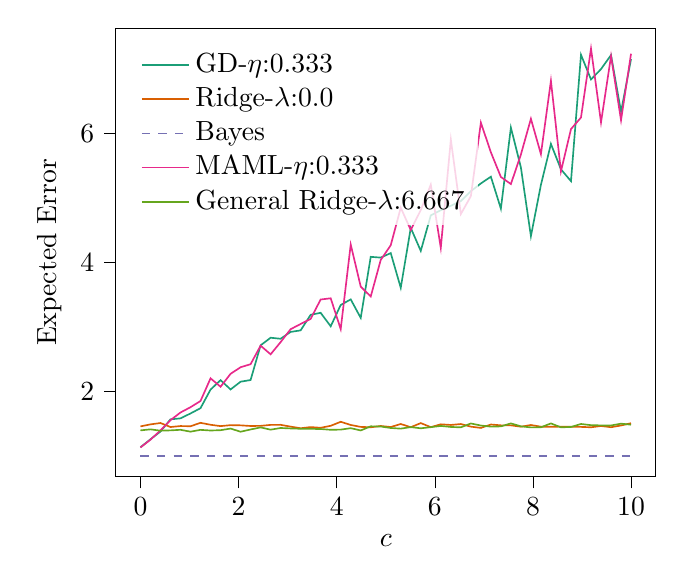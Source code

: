 % This file was created with tikzplotlib v0.10.1.
\begin{tikzpicture}

\definecolor{chocolate217952}{RGB}{217,95,2}
\definecolor{darkcyan27158119}{RGB}{27,158,119}
\definecolor{darkgray176}{RGB}{176,176,176}
\definecolor{deeppink23141138}{RGB}{231,41,138}
\definecolor{lightslategray117112179}{RGB}{117,112,179}
\definecolor{olivedrab10216630}{RGB}{102,166,30}

\begin{axis}[
legend cell align={left},
legend style={
  fill opacity=0.8,
  draw opacity=1,
  text opacity=1,
  at={(0.03,0.97)},
  anchor=north west,
  draw=none
},
tick align=outside,
tick pos=left,
x grid style={darkgray176},
xlabel={\(\displaystyle c\)},
xmin=-0.5, xmax=10.5,
xtick style={color=black},
y grid style={darkgray176},
ylabel={Expected Error},
ymin=0.684, ymax=7.628,
ytick style={color=black}
]
\addplot [semithick, darkcyan27158119]
table {%
0 1.138
0.204 1.261
0.408 1.381
0.612 1.57
0.816 1.585
1.02 1.661
1.224 1.743
1.429 2.031
1.633 2.177
1.837 2.033
2.041 2.153
2.245 2.179
2.449 2.716
2.653 2.834
2.857 2.818
3.061 2.924
3.265 2.948
3.469 3.189
3.673 3.22
3.878 3.011
4.082 3.341
4.286 3.428
4.49 3.141
4.694 4.087
4.898 4.075
5.102 4.145
5.306 3.607
5.51 4.535
5.714 4.179
5.918 4.729
6.122 4.81
6.327 4.878
6.531 4.951
6.735 5.104
6.939 5.224
7.143 5.328
7.347 4.833
7.551 6.09
7.755 5.471
7.959 4.407
8.163 5.202
8.367 5.836
8.571 5.443
8.776 5.259
8.98 7.216
9.184 6.834
9.388 6.995
9.592 7.212
9.796 6.334
10 7.149
};
\addlegendentry{GD-$\eta$:0.333}
\addplot [semithick, chocolate217952]
table {%
0 1.461
0.204 1.492
0.408 1.513
0.612 1.451
0.816 1.466
1.02 1.463
1.224 1.516
1.429 1.486
1.633 1.465
1.837 1.48
2.041 1.477
2.245 1.467
2.449 1.469
2.653 1.484
2.857 1.485
3.061 1.457
3.265 1.432
3.469 1.45
3.673 1.439
3.878 1.47
4.082 1.532
4.286 1.483
4.49 1.453
4.694 1.447
4.898 1.467
5.102 1.451
5.306 1.498
5.51 1.448
5.714 1.512
5.918 1.449
6.122 1.493
6.327 1.483
6.531 1.497
6.735 1.457
6.939 1.437
7.143 1.49
7.347 1.477
7.551 1.477
7.755 1.456
7.959 1.482
8.163 1.456
8.367 1.455
8.571 1.457
8.776 1.454
8.98 1.453
9.184 1.447
9.388 1.467
9.592 1.448
9.796 1.475
10 1.51
};
\addlegendentry{Ridge-$\lambda$:0.0}
\addplot [semithick, lightslategray117112179, dashed]
table {%
0 1.0
0.204 1.0
0.408 1.0
0.612 1.0
0.816 1.0
1.02 1.0
1.224 1.0
1.429 1.0
1.633 1.0
1.837 1.0
2.041 1.0
2.245 1.0
2.449 1.0
2.653 1.0
2.857 1.0
3.061 1.0
3.265 1.0
3.469 1.0
3.673 1.0
3.878 1.0
4.082 1.0
4.286 1.0
4.49 1.0
4.694 1.0
4.898 1.0
5.102 1.0
5.306 1.0
5.51 1.0
5.714 1.0
5.918 1.0
6.122 1.0
6.327 1.0
6.531 1.0
6.735 1.0
6.939 1.0
7.143 1.0
7.347 1.0
7.551 1.0
7.755 1.0
7.959 1.0
8.163 1.0
8.367 1.0
8.571 1.0
8.776 1.0
8.98 1.0
9.184 1.0
9.388 1.0
9.592 1.0
9.796 1.0
10 1.0
};
\addlegendentry{Bayes}
\addplot [semithick, deeppink23141138]
table {%
0 1.134
0.204 1.255
0.408 1.398
0.612 1.557
0.816 1.676
1.02 1.758
1.224 1.854
1.429 2.205
1.633 2.075
1.837 2.275
2.041 2.377
2.245 2.424
2.449 2.711
2.653 2.577
2.857 2.766
3.061 2.966
3.265 3.047
3.469 3.126
3.673 3.426
3.878 3.445
4.082 2.967
4.286 4.278
4.49 3.626
4.694 3.472
4.898 4.039
5.102 4.267
5.306 4.848
5.51 4.503
5.714 4.811
5.918 5.205
6.122 4.226
6.327 5.903
6.531 4.75
6.735 5.027
6.939 6.165
7.143 5.706
7.347 5.324
7.551 5.214
7.755 5.672
7.959 6.225
8.163 5.678
8.367 6.813
8.571 5.41
8.776 6.066
8.98 6.245
9.184 7.313
9.388 6.17
9.592 7.195
9.796 6.203
10 7.233
};
\addlegendentry{MAML-$\eta$:0.333}
\addplot [semithick, olivedrab10216630]
table {%
0 1.399
0.204 1.415
0.408 1.394
0.612 1.399
0.816 1.408
1.02 1.379
1.224 1.407
1.429 1.397
1.633 1.402
1.837 1.427
2.041 1.378
2.245 1.413
2.449 1.445
2.653 1.41
2.857 1.436
3.061 1.429
3.265 1.424
3.469 1.423
3.673 1.42
3.878 1.408
4.082 1.411
4.286 1.433
4.49 1.398
4.694 1.462
4.898 1.459
5.102 1.436
5.306 1.426
5.51 1.45
5.714 1.431
5.918 1.449
6.122 1.468
6.327 1.452
6.531 1.446
6.735 1.506
6.939 1.474
7.143 1.457
7.347 1.461
7.551 1.507
7.755 1.462
7.959 1.445
8.163 1.447
8.367 1.507
8.571 1.446
8.776 1.452
8.98 1.498
9.184 1.48
9.388 1.476
9.592 1.475
9.796 1.503
10 1.487
};
\addlegendentry{General Ridge-$\lambda$:6.667}
\end{axis}

\end{tikzpicture}

